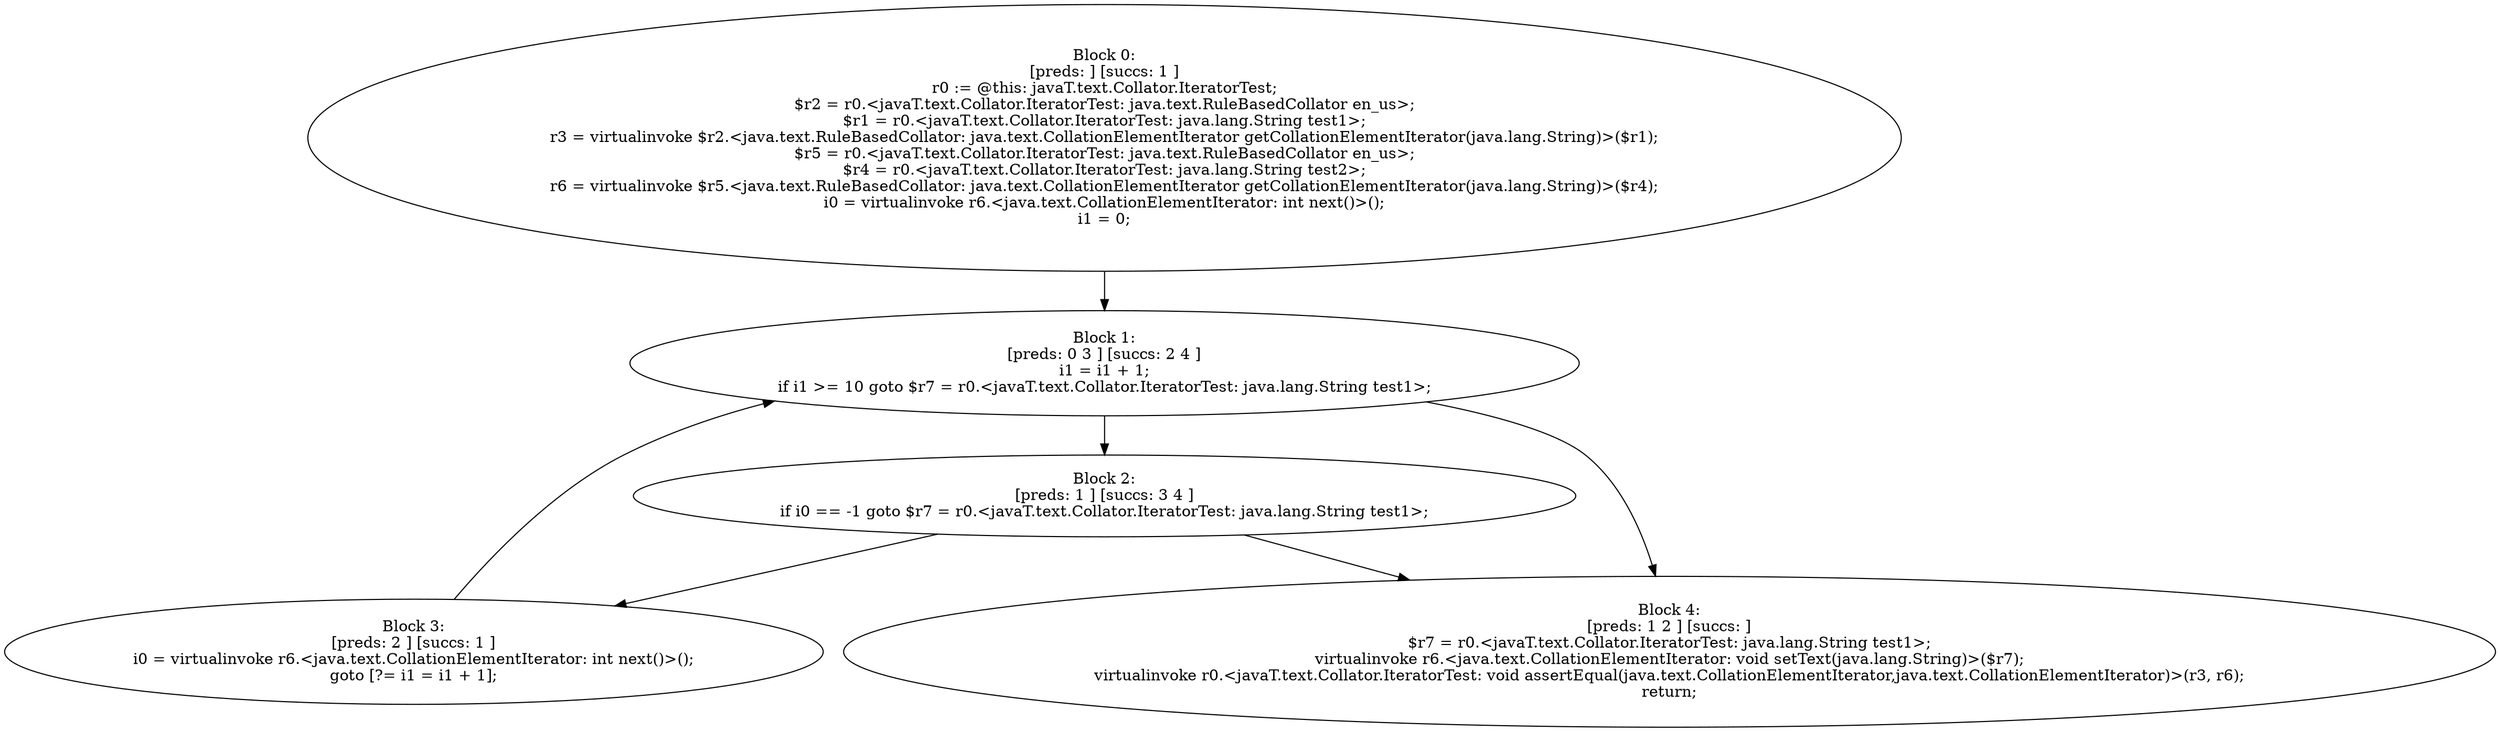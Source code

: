 digraph "unitGraph" {
    "Block 0:
[preds: ] [succs: 1 ]
r0 := @this: javaT.text.Collator.IteratorTest;
$r2 = r0.<javaT.text.Collator.IteratorTest: java.text.RuleBasedCollator en_us>;
$r1 = r0.<javaT.text.Collator.IteratorTest: java.lang.String test1>;
r3 = virtualinvoke $r2.<java.text.RuleBasedCollator: java.text.CollationElementIterator getCollationElementIterator(java.lang.String)>($r1);
$r5 = r0.<javaT.text.Collator.IteratorTest: java.text.RuleBasedCollator en_us>;
$r4 = r0.<javaT.text.Collator.IteratorTest: java.lang.String test2>;
r6 = virtualinvoke $r5.<java.text.RuleBasedCollator: java.text.CollationElementIterator getCollationElementIterator(java.lang.String)>($r4);
i0 = virtualinvoke r6.<java.text.CollationElementIterator: int next()>();
i1 = 0;
"
    "Block 1:
[preds: 0 3 ] [succs: 2 4 ]
i1 = i1 + 1;
if i1 >= 10 goto $r7 = r0.<javaT.text.Collator.IteratorTest: java.lang.String test1>;
"
    "Block 2:
[preds: 1 ] [succs: 3 4 ]
if i0 == -1 goto $r7 = r0.<javaT.text.Collator.IteratorTest: java.lang.String test1>;
"
    "Block 3:
[preds: 2 ] [succs: 1 ]
i0 = virtualinvoke r6.<java.text.CollationElementIterator: int next()>();
goto [?= i1 = i1 + 1];
"
    "Block 4:
[preds: 1 2 ] [succs: ]
$r7 = r0.<javaT.text.Collator.IteratorTest: java.lang.String test1>;
virtualinvoke r6.<java.text.CollationElementIterator: void setText(java.lang.String)>($r7);
virtualinvoke r0.<javaT.text.Collator.IteratorTest: void assertEqual(java.text.CollationElementIterator,java.text.CollationElementIterator)>(r3, r6);
return;
"
    "Block 0:
[preds: ] [succs: 1 ]
r0 := @this: javaT.text.Collator.IteratorTest;
$r2 = r0.<javaT.text.Collator.IteratorTest: java.text.RuleBasedCollator en_us>;
$r1 = r0.<javaT.text.Collator.IteratorTest: java.lang.String test1>;
r3 = virtualinvoke $r2.<java.text.RuleBasedCollator: java.text.CollationElementIterator getCollationElementIterator(java.lang.String)>($r1);
$r5 = r0.<javaT.text.Collator.IteratorTest: java.text.RuleBasedCollator en_us>;
$r4 = r0.<javaT.text.Collator.IteratorTest: java.lang.String test2>;
r6 = virtualinvoke $r5.<java.text.RuleBasedCollator: java.text.CollationElementIterator getCollationElementIterator(java.lang.String)>($r4);
i0 = virtualinvoke r6.<java.text.CollationElementIterator: int next()>();
i1 = 0;
"->"Block 1:
[preds: 0 3 ] [succs: 2 4 ]
i1 = i1 + 1;
if i1 >= 10 goto $r7 = r0.<javaT.text.Collator.IteratorTest: java.lang.String test1>;
";
    "Block 1:
[preds: 0 3 ] [succs: 2 4 ]
i1 = i1 + 1;
if i1 >= 10 goto $r7 = r0.<javaT.text.Collator.IteratorTest: java.lang.String test1>;
"->"Block 2:
[preds: 1 ] [succs: 3 4 ]
if i0 == -1 goto $r7 = r0.<javaT.text.Collator.IteratorTest: java.lang.String test1>;
";
    "Block 1:
[preds: 0 3 ] [succs: 2 4 ]
i1 = i1 + 1;
if i1 >= 10 goto $r7 = r0.<javaT.text.Collator.IteratorTest: java.lang.String test1>;
"->"Block 4:
[preds: 1 2 ] [succs: ]
$r7 = r0.<javaT.text.Collator.IteratorTest: java.lang.String test1>;
virtualinvoke r6.<java.text.CollationElementIterator: void setText(java.lang.String)>($r7);
virtualinvoke r0.<javaT.text.Collator.IteratorTest: void assertEqual(java.text.CollationElementIterator,java.text.CollationElementIterator)>(r3, r6);
return;
";
    "Block 2:
[preds: 1 ] [succs: 3 4 ]
if i0 == -1 goto $r7 = r0.<javaT.text.Collator.IteratorTest: java.lang.String test1>;
"->"Block 3:
[preds: 2 ] [succs: 1 ]
i0 = virtualinvoke r6.<java.text.CollationElementIterator: int next()>();
goto [?= i1 = i1 + 1];
";
    "Block 2:
[preds: 1 ] [succs: 3 4 ]
if i0 == -1 goto $r7 = r0.<javaT.text.Collator.IteratorTest: java.lang.String test1>;
"->"Block 4:
[preds: 1 2 ] [succs: ]
$r7 = r0.<javaT.text.Collator.IteratorTest: java.lang.String test1>;
virtualinvoke r6.<java.text.CollationElementIterator: void setText(java.lang.String)>($r7);
virtualinvoke r0.<javaT.text.Collator.IteratorTest: void assertEqual(java.text.CollationElementIterator,java.text.CollationElementIterator)>(r3, r6);
return;
";
    "Block 3:
[preds: 2 ] [succs: 1 ]
i0 = virtualinvoke r6.<java.text.CollationElementIterator: int next()>();
goto [?= i1 = i1 + 1];
"->"Block 1:
[preds: 0 3 ] [succs: 2 4 ]
i1 = i1 + 1;
if i1 >= 10 goto $r7 = r0.<javaT.text.Collator.IteratorTest: java.lang.String test1>;
";
}
